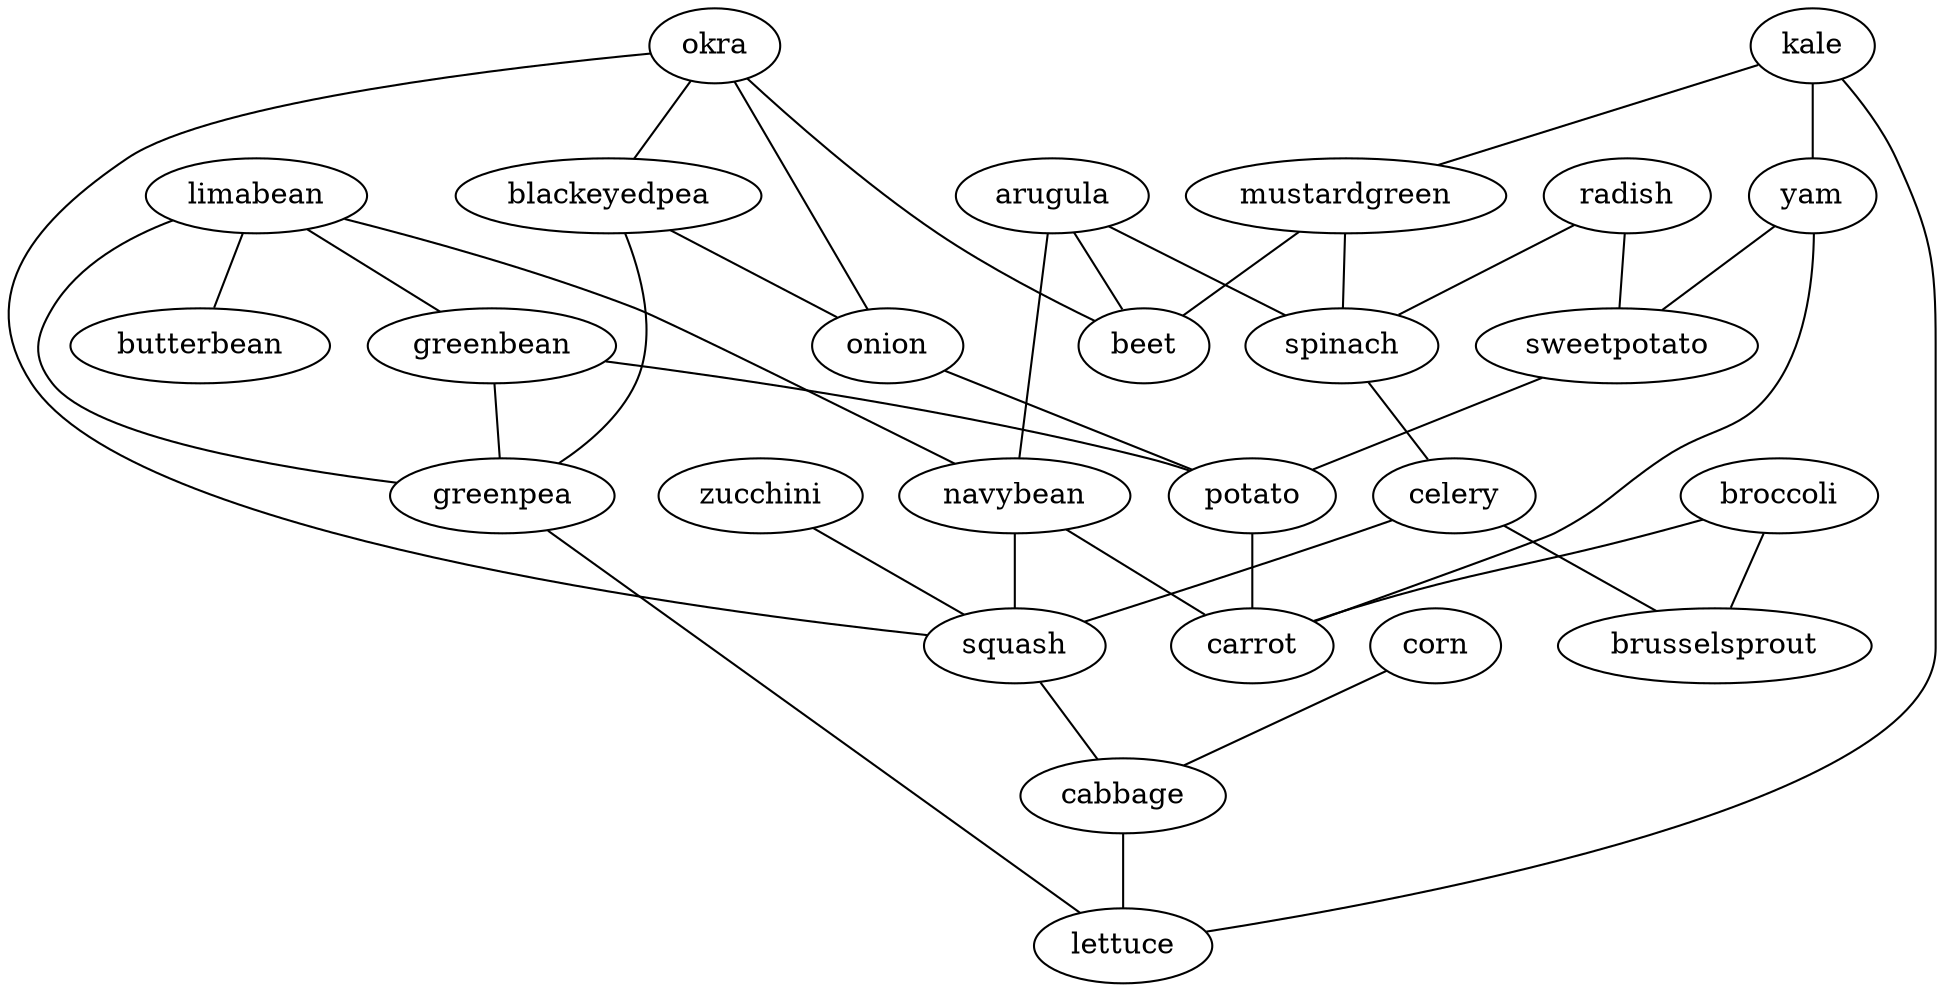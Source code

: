strict graph G {
kale;
radish;
mustardgreen;
arugula;
limabean;
yam;
okra;
spinach;
blackeyedpea;
greenbean;
celery;
beet;
navybean;
butterbean;
zucchini;
corn;
greenpea;
squash;
sweetpotato;
cabbage;
broccoli;
brusselsprout;
onion;
lettuce;
potato;
carrot;
kale -- yam  [weight=1];
kale -- mustardgreen  [weight=1];
kale -- lettuce  [weight=1];
radish -- sweetpotato  [weight=1];
radish -- spinach  [weight=1];
mustardgreen -- beet  [weight=1];
mustardgreen -- spinach  [weight=1];
arugula -- navybean  [weight=1];
arugula -- beet  [weight=1];
arugula -- spinach  [weight=1];
limabean -- greenpea  [weight=1];
limabean -- greenbean  [weight=1];
limabean -- navybean  [weight=1];
limabean -- butterbean  [weight=1];
yam -- carrot  [weight=1];
yam -- sweetpotato  [weight=1];
okra -- onion  [weight=1];
okra -- blackeyedpea  [weight=1];
okra -- squash  [weight=1];
okra -- beet  [weight=1];
spinach -- celery  [weight=1];
blackeyedpea -- greenpea  [weight=1];
blackeyedpea -- onion  [weight=1];
greenbean -- greenpea  [weight=1];
greenbean -- potato  [weight=1];
celery -- brusselsprout  [weight=1];
celery -- squash  [weight=1];
navybean -- carrot  [weight=1];
navybean -- squash  [weight=1];
zucchini -- squash  [weight=1];
corn -- cabbage  [weight=1];
greenpea -- lettuce  [weight=1];
squash -- cabbage  [weight=1];
sweetpotato -- potato  [weight=1];
cabbage -- lettuce  [weight=1];
broccoli -- brusselsprout  [weight=1];
broccoli -- carrot  [weight=1];
onion -- potato  [weight=1];
potato -- carrot  [weight=1];
}
